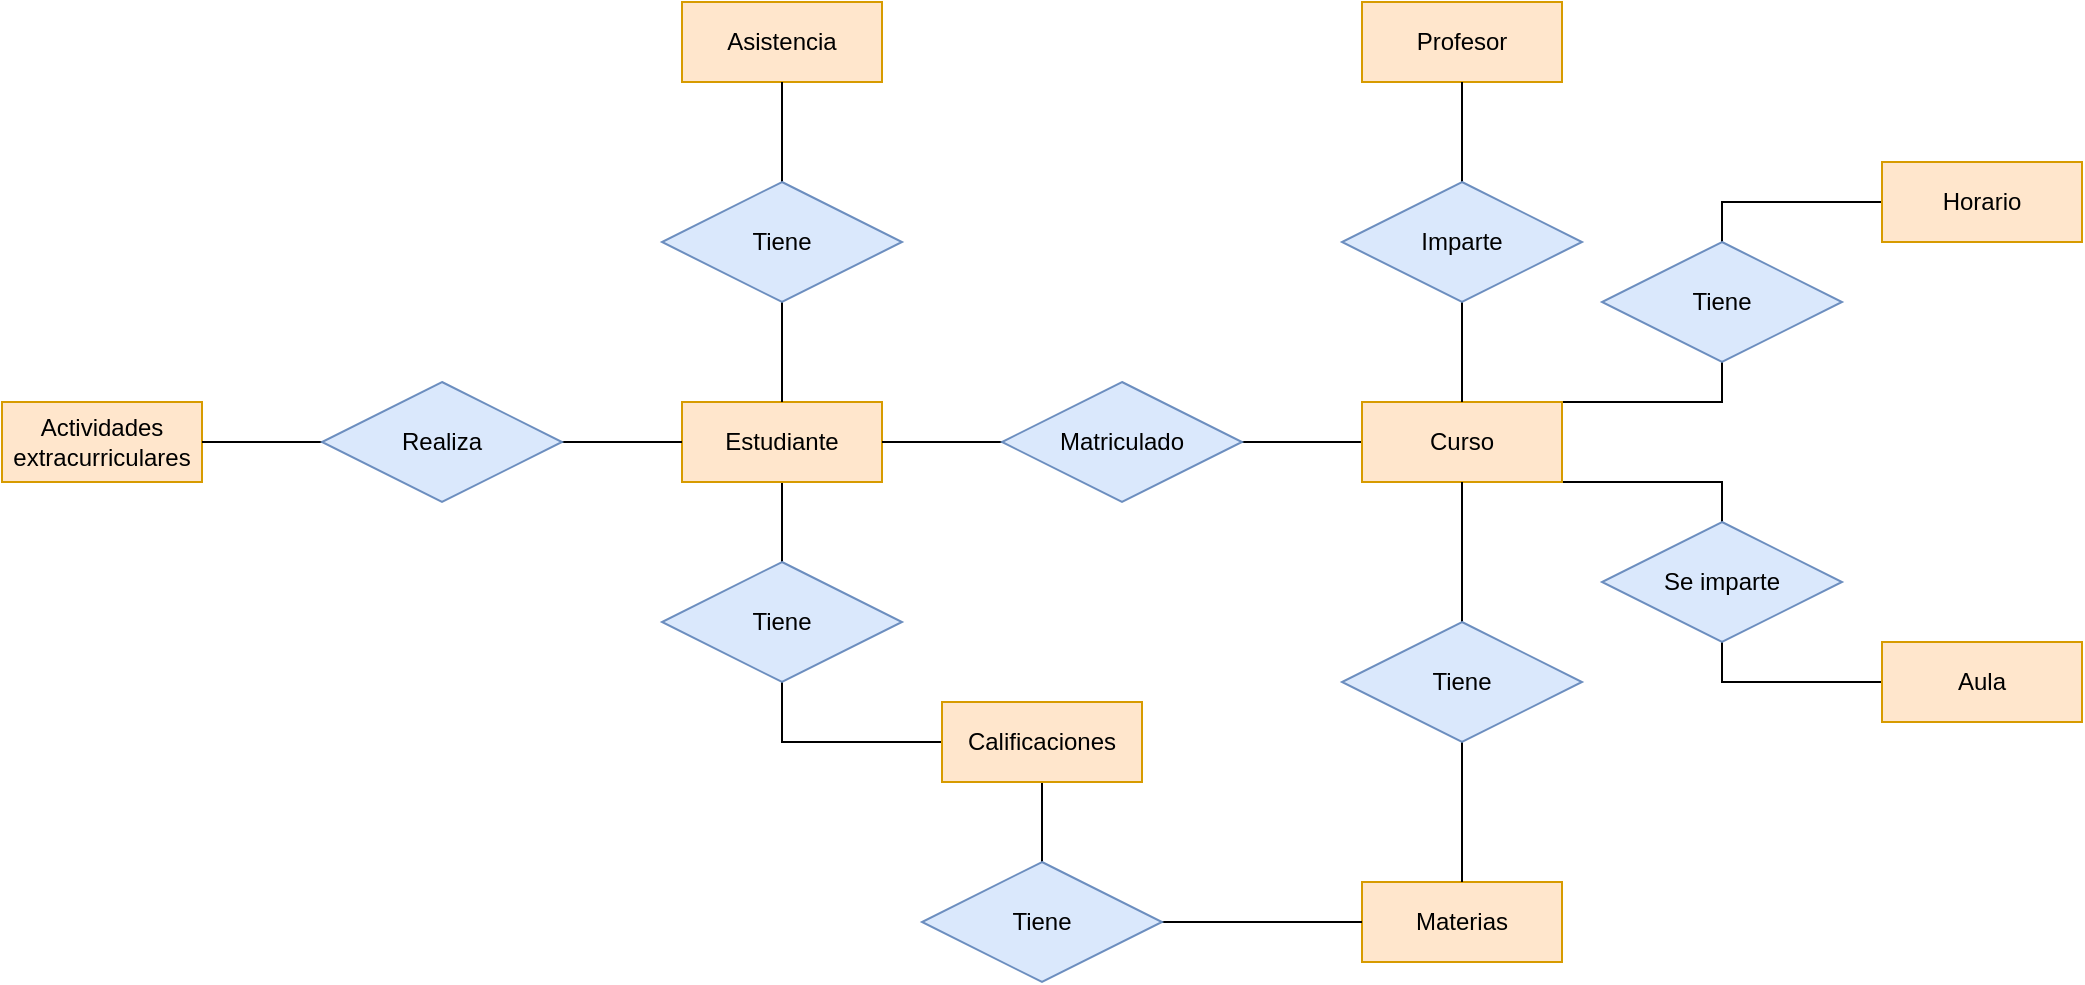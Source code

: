<mxfile version="21.8.0" type="github">
  <diagram name="Page-1" id="o67EySk3LSE3K6hvLNPV">
    <mxGraphModel dx="2017" dy="649" grid="1" gridSize="10" guides="1" tooltips="1" connect="1" arrows="1" fold="1" page="1" pageScale="1" pageWidth="827" pageHeight="1169" math="0" shadow="0">
      <root>
        <mxCell id="0" />
        <mxCell id="1" parent="0" />
        <mxCell id="iaIAoVfE06Dp4TXyiZUW-13" style="edgeStyle=orthogonalEdgeStyle;rounded=0;orthogonalLoop=1;jettySize=auto;html=1;entryX=1;entryY=0.5;entryDx=0;entryDy=0;endArrow=none;endFill=0;" edge="1" parent="1" source="iaIAoVfE06Dp4TXyiZUW-2" target="iaIAoVfE06Dp4TXyiZUW-11">
          <mxGeometry relative="1" as="geometry" />
        </mxCell>
        <mxCell id="iaIAoVfE06Dp4TXyiZUW-28" style="edgeStyle=orthogonalEdgeStyle;rounded=0;orthogonalLoop=1;jettySize=auto;html=1;exitX=1;exitY=0;exitDx=0;exitDy=0;entryX=0;entryY=0.5;entryDx=0;entryDy=0;endArrow=none;endFill=0;" edge="1" parent="1" source="iaIAoVfE06Dp4TXyiZUW-2" target="iaIAoVfE06Dp4TXyiZUW-9">
          <mxGeometry relative="1" as="geometry">
            <Array as="points">
              <mxPoint x="680" y="370" />
              <mxPoint x="680" y="270" />
            </Array>
          </mxGeometry>
        </mxCell>
        <mxCell id="iaIAoVfE06Dp4TXyiZUW-33" style="edgeStyle=orthogonalEdgeStyle;rounded=0;orthogonalLoop=1;jettySize=auto;html=1;exitX=1;exitY=1;exitDx=0;exitDy=0;endArrow=none;endFill=0;entryX=0;entryY=0.5;entryDx=0;entryDy=0;" edge="1" parent="1" source="iaIAoVfE06Dp4TXyiZUW-2" target="iaIAoVfE06Dp4TXyiZUW-10">
          <mxGeometry relative="1" as="geometry">
            <mxPoint x="740" y="530" as="targetPoint" />
            <Array as="points">
              <mxPoint x="680" y="410" />
              <mxPoint x="680" y="510" />
            </Array>
          </mxGeometry>
        </mxCell>
        <mxCell id="iaIAoVfE06Dp4TXyiZUW-2" value="Curso" style="whiteSpace=wrap;html=1;align=center;fillColor=#ffe6cc;strokeColor=#d79b00;" vertex="1" parent="1">
          <mxGeometry x="500" y="370" width="100" height="40" as="geometry" />
        </mxCell>
        <mxCell id="iaIAoVfE06Dp4TXyiZUW-35" style="edgeStyle=orthogonalEdgeStyle;rounded=0;orthogonalLoop=1;jettySize=auto;html=1;entryX=0;entryY=0.5;entryDx=0;entryDy=0;endArrow=none;endFill=0;" edge="1" parent="1" source="iaIAoVfE06Dp4TXyiZUW-3" target="iaIAoVfE06Dp4TXyiZUW-8">
          <mxGeometry relative="1" as="geometry">
            <Array as="points">
              <mxPoint x="210" y="540" />
            </Array>
          </mxGeometry>
        </mxCell>
        <mxCell id="iaIAoVfE06Dp4TXyiZUW-3" value="Estudiante" style="whiteSpace=wrap;html=1;align=center;fillColor=#ffe6cc;strokeColor=#d79b00;" vertex="1" parent="1">
          <mxGeometry x="160" y="370" width="100" height="40" as="geometry" />
        </mxCell>
        <mxCell id="iaIAoVfE06Dp4TXyiZUW-4" value="Profesor" style="whiteSpace=wrap;html=1;align=center;fillColor=#ffe6cc;strokeColor=#d79b00;" vertex="1" parent="1">
          <mxGeometry x="500" y="170" width="100" height="40" as="geometry" />
        </mxCell>
        <mxCell id="iaIAoVfE06Dp4TXyiZUW-5" value="Asistencia" style="whiteSpace=wrap;html=1;align=center;fillColor=#ffe6cc;strokeColor=#d79b00;" vertex="1" parent="1">
          <mxGeometry x="160" y="170" width="100" height="40" as="geometry" />
        </mxCell>
        <mxCell id="iaIAoVfE06Dp4TXyiZUW-6" value="Actividades extracurriculares" style="whiteSpace=wrap;html=1;align=center;fillColor=#ffe6cc;strokeColor=#d79b00;" vertex="1" parent="1">
          <mxGeometry x="-180" y="370" width="100" height="40" as="geometry" />
        </mxCell>
        <mxCell id="iaIAoVfE06Dp4TXyiZUW-7" value="Materias" style="whiteSpace=wrap;html=1;align=center;fillColor=#ffe6cc;strokeColor=#d79b00;" vertex="1" parent="1">
          <mxGeometry x="500" y="610" width="100" height="40" as="geometry" />
        </mxCell>
        <mxCell id="iaIAoVfE06Dp4TXyiZUW-38" style="edgeStyle=orthogonalEdgeStyle;rounded=0;orthogonalLoop=1;jettySize=auto;html=1;entryX=0;entryY=0.5;entryDx=0;entryDy=0;endArrow=none;endFill=0;" edge="1" parent="1" source="iaIAoVfE06Dp4TXyiZUW-8" target="iaIAoVfE06Dp4TXyiZUW-7">
          <mxGeometry relative="1" as="geometry">
            <Array as="points">
              <mxPoint x="340" y="630" />
            </Array>
          </mxGeometry>
        </mxCell>
        <mxCell id="iaIAoVfE06Dp4TXyiZUW-8" value="Calificaciones" style="whiteSpace=wrap;html=1;align=center;fillColor=#ffe6cc;strokeColor=#d79b00;" vertex="1" parent="1">
          <mxGeometry x="290" y="520" width="100" height="40" as="geometry" />
        </mxCell>
        <mxCell id="iaIAoVfE06Dp4TXyiZUW-9" value="Horario" style="whiteSpace=wrap;html=1;align=center;fillColor=#ffe6cc;strokeColor=#d79b00;" vertex="1" parent="1">
          <mxGeometry x="760" y="250" width="100" height="40" as="geometry" />
        </mxCell>
        <mxCell id="iaIAoVfE06Dp4TXyiZUW-10" value="Aula" style="whiteSpace=wrap;html=1;align=center;fillColor=#ffe6cc;strokeColor=#d79b00;" vertex="1" parent="1">
          <mxGeometry x="760" y="490" width="100" height="40" as="geometry" />
        </mxCell>
        <mxCell id="iaIAoVfE06Dp4TXyiZUW-12" style="edgeStyle=orthogonalEdgeStyle;rounded=0;orthogonalLoop=1;jettySize=auto;html=1;entryX=1;entryY=0.5;entryDx=0;entryDy=0;endArrow=none;endFill=0;" edge="1" parent="1" source="iaIAoVfE06Dp4TXyiZUW-11" target="iaIAoVfE06Dp4TXyiZUW-3">
          <mxGeometry relative="1" as="geometry" />
        </mxCell>
        <mxCell id="iaIAoVfE06Dp4TXyiZUW-11" value="Matriculado" style="shape=rhombus;perimeter=rhombusPerimeter;whiteSpace=wrap;html=1;align=center;fillColor=#dae8fc;strokeColor=#6c8ebf;" vertex="1" parent="1">
          <mxGeometry x="320" y="360" width="120" height="60" as="geometry" />
        </mxCell>
        <mxCell id="iaIAoVfE06Dp4TXyiZUW-15" style="edgeStyle=orthogonalEdgeStyle;rounded=0;orthogonalLoop=1;jettySize=auto;html=1;entryX=0;entryY=0.5;entryDx=0;entryDy=0;endArrow=none;endFill=0;" edge="1" parent="1" source="iaIAoVfE06Dp4TXyiZUW-14" target="iaIAoVfE06Dp4TXyiZUW-3">
          <mxGeometry relative="1" as="geometry" />
        </mxCell>
        <mxCell id="iaIAoVfE06Dp4TXyiZUW-16" style="edgeStyle=orthogonalEdgeStyle;rounded=0;orthogonalLoop=1;jettySize=auto;html=1;exitX=0;exitY=0.5;exitDx=0;exitDy=0;entryX=1;entryY=0.5;entryDx=0;entryDy=0;endArrow=none;endFill=0;" edge="1" parent="1" source="iaIAoVfE06Dp4TXyiZUW-14" target="iaIAoVfE06Dp4TXyiZUW-6">
          <mxGeometry relative="1" as="geometry" />
        </mxCell>
        <mxCell id="iaIAoVfE06Dp4TXyiZUW-14" value="Realiza" style="shape=rhombus;perimeter=rhombusPerimeter;whiteSpace=wrap;html=1;align=center;fillColor=#dae8fc;strokeColor=#6c8ebf;" vertex="1" parent="1">
          <mxGeometry x="-20" y="360" width="120" height="60" as="geometry" />
        </mxCell>
        <mxCell id="iaIAoVfE06Dp4TXyiZUW-18" style="edgeStyle=orthogonalEdgeStyle;rounded=0;orthogonalLoop=1;jettySize=auto;html=1;entryX=0.5;entryY=1;entryDx=0;entryDy=0;endArrow=none;endFill=0;" edge="1" parent="1" source="iaIAoVfE06Dp4TXyiZUW-17" target="iaIAoVfE06Dp4TXyiZUW-5">
          <mxGeometry relative="1" as="geometry" />
        </mxCell>
        <mxCell id="iaIAoVfE06Dp4TXyiZUW-19" style="edgeStyle=orthogonalEdgeStyle;rounded=0;orthogonalLoop=1;jettySize=auto;html=1;exitX=0.5;exitY=1;exitDx=0;exitDy=0;endArrow=none;endFill=0;" edge="1" parent="1" source="iaIAoVfE06Dp4TXyiZUW-17" target="iaIAoVfE06Dp4TXyiZUW-3">
          <mxGeometry relative="1" as="geometry" />
        </mxCell>
        <mxCell id="iaIAoVfE06Dp4TXyiZUW-17" value="Tiene" style="shape=rhombus;perimeter=rhombusPerimeter;whiteSpace=wrap;html=1;align=center;fillColor=#dae8fc;strokeColor=#6c8ebf;" vertex="1" parent="1">
          <mxGeometry x="150" y="260" width="120" height="60" as="geometry" />
        </mxCell>
        <mxCell id="iaIAoVfE06Dp4TXyiZUW-21" style="edgeStyle=orthogonalEdgeStyle;rounded=0;orthogonalLoop=1;jettySize=auto;html=1;entryX=0.5;entryY=1;entryDx=0;entryDy=0;endArrow=none;endFill=0;" edge="1" parent="1" source="iaIAoVfE06Dp4TXyiZUW-20" target="iaIAoVfE06Dp4TXyiZUW-2">
          <mxGeometry relative="1" as="geometry" />
        </mxCell>
        <mxCell id="iaIAoVfE06Dp4TXyiZUW-22" style="edgeStyle=orthogonalEdgeStyle;rounded=0;orthogonalLoop=1;jettySize=auto;html=1;entryX=0.5;entryY=0;entryDx=0;entryDy=0;endArrow=none;endFill=0;" edge="1" parent="1" source="iaIAoVfE06Dp4TXyiZUW-20" target="iaIAoVfE06Dp4TXyiZUW-7">
          <mxGeometry relative="1" as="geometry" />
        </mxCell>
        <mxCell id="iaIAoVfE06Dp4TXyiZUW-20" value="Tiene" style="shape=rhombus;perimeter=rhombusPerimeter;whiteSpace=wrap;html=1;align=center;fillColor=#dae8fc;strokeColor=#6c8ebf;" vertex="1" parent="1">
          <mxGeometry x="490" y="480" width="120" height="60" as="geometry" />
        </mxCell>
        <mxCell id="iaIAoVfE06Dp4TXyiZUW-24" style="edgeStyle=orthogonalEdgeStyle;rounded=0;orthogonalLoop=1;jettySize=auto;html=1;exitX=0.5;exitY=0;exitDx=0;exitDy=0;entryX=0.5;entryY=1;entryDx=0;entryDy=0;endArrow=none;endFill=0;" edge="1" parent="1" source="iaIAoVfE06Dp4TXyiZUW-23" target="iaIAoVfE06Dp4TXyiZUW-4">
          <mxGeometry relative="1" as="geometry" />
        </mxCell>
        <mxCell id="iaIAoVfE06Dp4TXyiZUW-25" value="" style="edgeStyle=orthogonalEdgeStyle;rounded=0;orthogonalLoop=1;jettySize=auto;html=1;endArrow=none;endFill=0;" edge="1" parent="1" source="iaIAoVfE06Dp4TXyiZUW-23" target="iaIAoVfE06Dp4TXyiZUW-2">
          <mxGeometry relative="1" as="geometry" />
        </mxCell>
        <mxCell id="iaIAoVfE06Dp4TXyiZUW-23" value="Imparte" style="shape=rhombus;perimeter=rhombusPerimeter;whiteSpace=wrap;html=1;align=center;fillColor=#dae8fc;strokeColor=#6c8ebf;" vertex="1" parent="1">
          <mxGeometry x="490" y="260" width="120" height="60" as="geometry" />
        </mxCell>
        <mxCell id="iaIAoVfE06Dp4TXyiZUW-32" value="Tiene" style="shape=rhombus;perimeter=rhombusPerimeter;whiteSpace=wrap;html=1;align=center;fillColor=#dae8fc;strokeColor=#6c8ebf;" vertex="1" parent="1">
          <mxGeometry x="620" y="290" width="120" height="60" as="geometry" />
        </mxCell>
        <mxCell id="iaIAoVfE06Dp4TXyiZUW-34" value="Se imparte" style="shape=rhombus;perimeter=rhombusPerimeter;whiteSpace=wrap;html=1;align=center;fillColor=#dae8fc;strokeColor=#6c8ebf;" vertex="1" parent="1">
          <mxGeometry x="620" y="430" width="120" height="60" as="geometry" />
        </mxCell>
        <mxCell id="iaIAoVfE06Dp4TXyiZUW-36" value="Tiene" style="shape=rhombus;perimeter=rhombusPerimeter;whiteSpace=wrap;html=1;align=center;fillColor=#dae8fc;strokeColor=#6c8ebf;" vertex="1" parent="1">
          <mxGeometry x="150" y="450" width="120" height="60" as="geometry" />
        </mxCell>
        <mxCell id="iaIAoVfE06Dp4TXyiZUW-37" value="Tiene" style="shape=rhombus;perimeter=rhombusPerimeter;whiteSpace=wrap;html=1;align=center;fillColor=#dae8fc;strokeColor=#6c8ebf;" vertex="1" parent="1">
          <mxGeometry x="280" y="600" width="120" height="60" as="geometry" />
        </mxCell>
      </root>
    </mxGraphModel>
  </diagram>
</mxfile>
